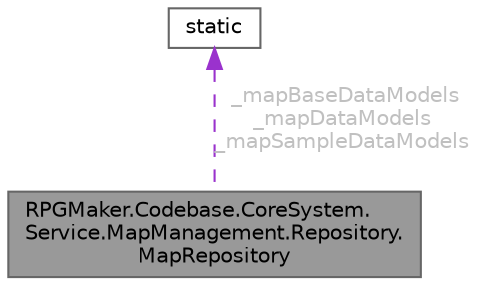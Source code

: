 digraph "RPGMaker.Codebase.CoreSystem.Service.MapManagement.Repository.MapRepository"
{
 // LATEX_PDF_SIZE
  bgcolor="transparent";
  edge [fontname=Helvetica,fontsize=10,labelfontname=Helvetica,labelfontsize=10];
  node [fontname=Helvetica,fontsize=10,shape=box,height=0.2,width=0.4];
  Node1 [id="Node000001",label="RPGMaker.Codebase.CoreSystem.\lService.MapManagement.Repository.\lMapRepository",height=0.2,width=0.4,color="gray40", fillcolor="grey60", style="filled", fontcolor="black",tooltip="😁 マップ置き場"];
  Node2 -> Node1 [id="edge1_Node000001_Node000002",dir="back",color="darkorchid3",style="dashed",tooltip=" ",label=" _mapBaseDataModels\n_mapDataModels\n_mapSampleDataModels",fontcolor="grey" ];
  Node2 [id="Node000002",label="static",height=0.2,width=0.4,color="gray40", fillcolor="white", style="filled",tooltip=" "];
}
